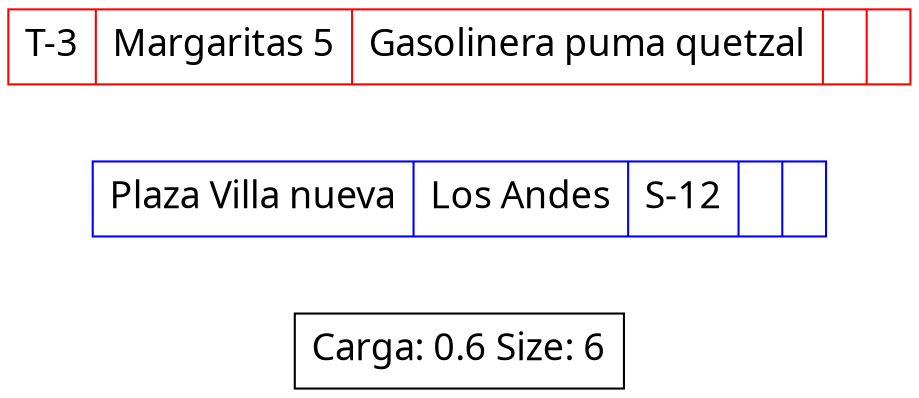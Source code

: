 digraph g{
node[shape=record fontsize=18, fontname=chiller];
node0[label="T-3|Margaritas 5|Gasolinera puma quetzal||"][color=red];
node1[label="Plaza Villa nueva|Los Andes|S-12||"][color=blue];
node2[label="Carga: 0.6 Size: 6"]
node0->node1[style="invis"]
node1->node2[style="invis"]
} 
